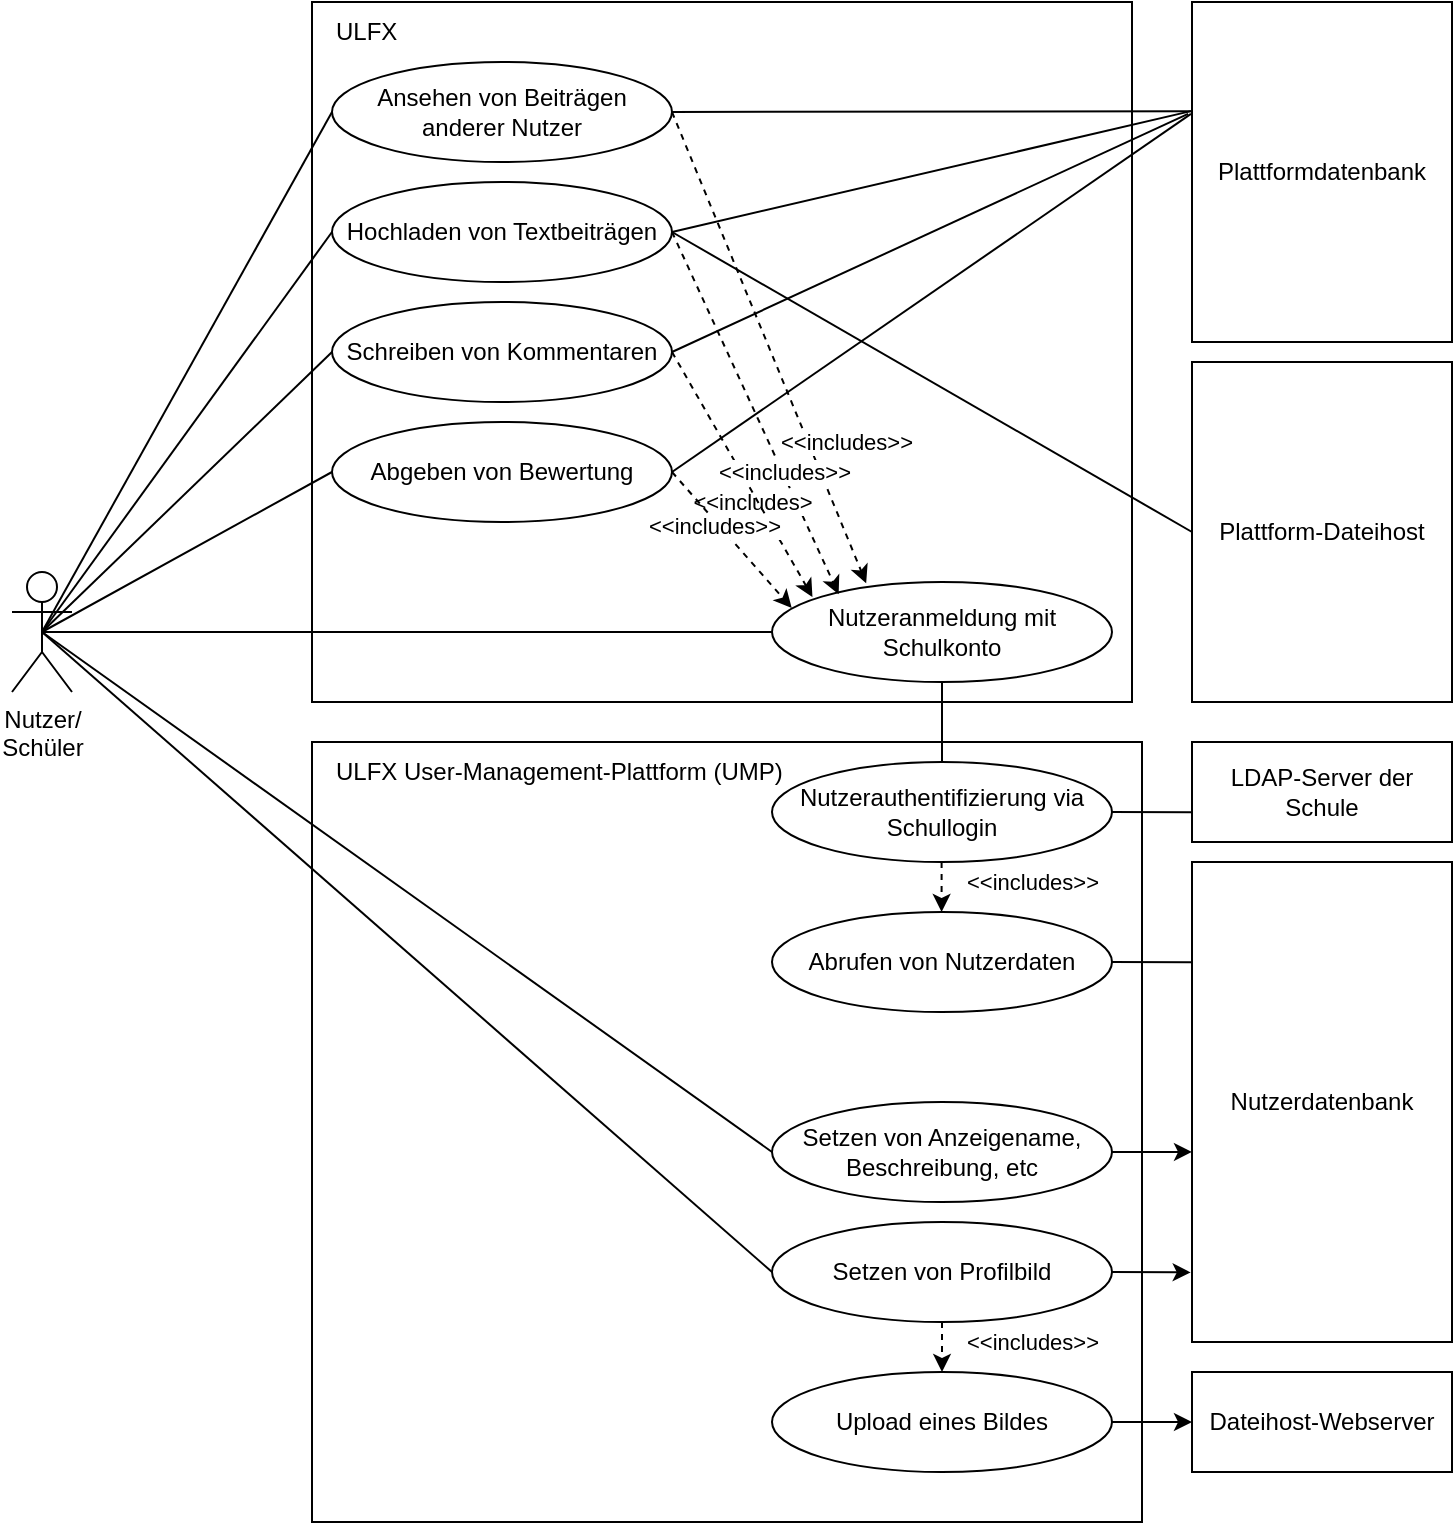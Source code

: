 <mxfile version="17.2.4" type="device"><diagram id="6qmla0ylQ88ybKYGIRtB" name="Seite-1"><mxGraphModel dx="1102" dy="865" grid="1" gridSize="10" guides="1" tooltips="1" connect="1" arrows="1" fold="1" page="1" pageScale="1" pageWidth="827" pageHeight="1169" math="0" shadow="0"><root><mxCell id="0"/><mxCell id="1" parent="0"/><mxCell id="U0qxjRxxlcd1XlXsWyBE-2" value="" style="whiteSpace=wrap;html=1;" parent="1" vertex="1"><mxGeometry x="200" y="100" width="410" height="350" as="geometry"/></mxCell><mxCell id="U0qxjRxxlcd1XlXsWyBE-3" value="ULFX" style="text;html=1;strokeColor=none;fillColor=none;align=left;verticalAlign=middle;whiteSpace=wrap;rounded=0;" parent="1" vertex="1"><mxGeometry x="210" y="100" width="70" height="30" as="geometry"/></mxCell><mxCell id="U0qxjRxxlcd1XlXsWyBE-4" value="Nutzeranmeldung mit Schulkonto" style="ellipse;whiteSpace=wrap;html=1;" parent="1" vertex="1"><mxGeometry x="430" y="390" width="170" height="50" as="geometry"/></mxCell><mxCell id="U0qxjRxxlcd1XlXsWyBE-9" value="Nutzer/ &lt;br&gt;Schüler" style="shape=umlActor;verticalLabelPosition=bottom;verticalAlign=top;html=1;outlineConnect=0;" parent="1" vertex="1"><mxGeometry x="50" y="385" width="30" height="60" as="geometry"/></mxCell><mxCell id="U0qxjRxxlcd1XlXsWyBE-10" value="" style="endArrow=none;html=1;rounded=0;exitX=0.5;exitY=0.5;exitDx=0;exitDy=0;exitPerimeter=0;entryX=0;entryY=0.5;entryDx=0;entryDy=0;" parent="1" source="U0qxjRxxlcd1XlXsWyBE-9" target="U0qxjRxxlcd1XlXsWyBE-4" edge="1"><mxGeometry width="50" height="50" relative="1" as="geometry"><mxPoint x="550" y="470" as="sourcePoint"/><mxPoint x="600" y="420" as="targetPoint"/></mxGeometry></mxCell><mxCell id="U0qxjRxxlcd1XlXsWyBE-11" value="" style="endArrow=none;html=1;rounded=0;entryX=0.5;entryY=0.5;entryDx=0;entryDy=0;entryPerimeter=0;exitX=0;exitY=0.5;exitDx=0;exitDy=0;" parent="1" source="U0qxjRxxlcd1XlXsWyBE-5" target="U0qxjRxxlcd1XlXsWyBE-9" edge="1"><mxGeometry width="50" height="50" relative="1" as="geometry"><mxPoint x="550" y="470" as="sourcePoint"/><mxPoint x="600" y="420" as="targetPoint"/></mxGeometry></mxCell><mxCell id="U0qxjRxxlcd1XlXsWyBE-12" value="" style="endArrow=none;html=1;rounded=0;exitX=0.5;exitY=0.5;exitDx=0;exitDy=0;exitPerimeter=0;entryX=0;entryY=0.5;entryDx=0;entryDy=0;" parent="1" source="U0qxjRxxlcd1XlXsWyBE-9" target="U0qxjRxxlcd1XlXsWyBE-6" edge="1"><mxGeometry width="50" height="50" relative="1" as="geometry"><mxPoint x="550" y="470" as="sourcePoint"/><mxPoint x="600" y="420" as="targetPoint"/></mxGeometry></mxCell><mxCell id="U0qxjRxxlcd1XlXsWyBE-13" value="" style="endArrow=none;html=1;rounded=0;exitX=0.5;exitY=0.5;exitDx=0;exitDy=0;exitPerimeter=0;entryX=0;entryY=0.5;entryDx=0;entryDy=0;" parent="1" source="U0qxjRxxlcd1XlXsWyBE-9" target="U0qxjRxxlcd1XlXsWyBE-7" edge="1"><mxGeometry width="50" height="50" relative="1" as="geometry"><mxPoint x="550" y="470" as="sourcePoint"/><mxPoint x="600" y="420" as="targetPoint"/></mxGeometry></mxCell><mxCell id="U0qxjRxxlcd1XlXsWyBE-14" value="" style="endArrow=none;html=1;rounded=0;entryX=0.5;entryY=0.5;entryDx=0;entryDy=0;entryPerimeter=0;exitX=0;exitY=0.5;exitDx=0;exitDy=0;" parent="1" source="U0qxjRxxlcd1XlXsWyBE-8" target="U0qxjRxxlcd1XlXsWyBE-9" edge="1"><mxGeometry width="50" height="50" relative="1" as="geometry"><mxPoint x="550" y="470" as="sourcePoint"/><mxPoint x="600" y="420" as="targetPoint"/></mxGeometry></mxCell><mxCell id="U0qxjRxxlcd1XlXsWyBE-15" value="" style="endArrow=classic;html=1;rounded=0;exitX=1;exitY=0.5;exitDx=0;exitDy=0;entryX=0.277;entryY=0.012;entryDx=0;entryDy=0;dashed=1;entryPerimeter=0;" parent="1" source="U0qxjRxxlcd1XlXsWyBE-5" target="U0qxjRxxlcd1XlXsWyBE-4" edge="1"><mxGeometry width="50" height="50" relative="1" as="geometry"><mxPoint x="550" y="490" as="sourcePoint"/><mxPoint x="600" y="440" as="targetPoint"/></mxGeometry></mxCell><mxCell id="U0qxjRxxlcd1XlXsWyBE-22" value="&amp;lt;&amp;lt;includes&amp;gt;&amp;gt;" style="edgeLabel;html=1;align=center;verticalAlign=middle;resizable=0;points=[];" parent="U0qxjRxxlcd1XlXsWyBE-15" vertex="1" connectable="0"><mxGeometry x="-0.174" y="1" relative="1" as="geometry"><mxPoint x="46" y="68" as="offset"/></mxGeometry></mxCell><mxCell id="U0qxjRxxlcd1XlXsWyBE-16" value="" style="endArrow=classic;html=1;rounded=0;exitX=1;exitY=0.5;exitDx=0;exitDy=0;entryX=0.196;entryY=0.122;entryDx=0;entryDy=0;dashed=1;entryPerimeter=0;" parent="1" source="U0qxjRxxlcd1XlXsWyBE-6" target="U0qxjRxxlcd1XlXsWyBE-4" edge="1"><mxGeometry width="50" height="50" relative="1" as="geometry"><mxPoint x="390" y="235" as="sourcePoint"/><mxPoint x="509" y="200" as="targetPoint"/></mxGeometry></mxCell><mxCell id="U0qxjRxxlcd1XlXsWyBE-21" value="&amp;lt;&amp;lt;includes&amp;gt;" style="edgeLabel;html=1;align=center;verticalAlign=middle;resizable=0;points=[];" parent="U0qxjRxxlcd1XlXsWyBE-16" vertex="1" connectable="0"><mxGeometry x="0.237" y="-2" relative="1" as="geometry"><mxPoint x="-10" y="22" as="offset"/></mxGeometry></mxCell><mxCell id="U0qxjRxxlcd1XlXsWyBE-17" value="" style="endArrow=classic;html=1;rounded=0;exitX=1;exitY=0.5;exitDx=0;exitDy=0;dashed=1;entryX=0.119;entryY=0.15;entryDx=0;entryDy=0;entryPerimeter=0;" parent="1" source="U0qxjRxxlcd1XlXsWyBE-7" target="U0qxjRxxlcd1XlXsWyBE-4" edge="1"><mxGeometry width="50" height="50" relative="1" as="geometry"><mxPoint x="390" y="295" as="sourcePoint"/><mxPoint x="500" y="190" as="targetPoint"/></mxGeometry></mxCell><mxCell id="U0qxjRxxlcd1XlXsWyBE-20" value="&amp;lt;&amp;lt;includes&amp;gt;&amp;gt;" style="edgeLabel;html=1;align=center;verticalAlign=middle;resizable=0;points=[];" parent="U0qxjRxxlcd1XlXsWyBE-17" vertex="1" connectable="0"><mxGeometry x="-0.17" y="1" relative="1" as="geometry"><mxPoint x="26" y="9" as="offset"/></mxGeometry></mxCell><mxCell id="U0qxjRxxlcd1XlXsWyBE-18" value="" style="endArrow=classic;html=1;rounded=0;exitX=1;exitY=0.5;exitDx=0;exitDy=0;dashed=1;entryX=0.058;entryY=0.26;entryDx=0;entryDy=0;entryPerimeter=0;" parent="1" source="U0qxjRxxlcd1XlXsWyBE-8" target="U0qxjRxxlcd1XlXsWyBE-4" edge="1"><mxGeometry width="50" height="50" relative="1" as="geometry"><mxPoint x="390" y="355" as="sourcePoint"/><mxPoint x="490" y="190" as="targetPoint"/></mxGeometry></mxCell><mxCell id="U0qxjRxxlcd1XlXsWyBE-19" value="&amp;lt;&amp;lt;includes&amp;gt;&amp;gt;" style="edgeLabel;html=1;align=center;verticalAlign=middle;resizable=0;points=[];" parent="U0qxjRxxlcd1XlXsWyBE-18" vertex="1" connectable="0"><mxGeometry x="-0.248" y="-2" relative="1" as="geometry"><mxPoint as="offset"/></mxGeometry></mxCell><mxCell id="U0qxjRxxlcd1XlXsWyBE-23" value="" style="whiteSpace=wrap;html=1;imageAspect=0;resizeWidth=1;resizeHeight=1;" parent="1" vertex="1"><mxGeometry x="640" y="470" width="130" height="50" as="geometry"/></mxCell><mxCell id="U0qxjRxxlcd1XlXsWyBE-24" value="LDAP-Server der Schule" style="text;html=1;strokeColor=none;fillColor=none;align=center;verticalAlign=middle;whiteSpace=wrap;rounded=0;" parent="1" vertex="1"><mxGeometry x="640" y="470" width="130" height="50" as="geometry"/></mxCell><mxCell id="U0qxjRxxlcd1XlXsWyBE-25" value="Nutzerdatenbank" style="whiteSpace=wrap;html=1;imageAspect=0;resizeWidth=1;resizeHeight=1;" parent="1" vertex="1"><mxGeometry x="640" y="530" width="130" height="240" as="geometry"/></mxCell><mxCell id="U0qxjRxxlcd1XlXsWyBE-35" value="" style="whiteSpace=wrap;html=1;" parent="1" vertex="1"><mxGeometry x="200" y="470" width="415" height="390" as="geometry"/></mxCell><mxCell id="U0qxjRxxlcd1XlXsWyBE-36" value="ULFX User-Management-Plattform (UMP)" style="text;html=1;strokeColor=none;fillColor=none;align=left;verticalAlign=middle;whiteSpace=wrap;rounded=0;" parent="1" vertex="1"><mxGeometry x="210" y="470" width="240" height="30" as="geometry"/></mxCell><mxCell id="U0qxjRxxlcd1XlXsWyBE-37" value="Abrufen von Nutzerdaten" style="ellipse;whiteSpace=wrap;html=1;" parent="1" vertex="1"><mxGeometry x="430" y="555" width="170" height="50" as="geometry"/></mxCell><mxCell id="U0qxjRxxlcd1XlXsWyBE-39" value="" style="endArrow=none;html=1;rounded=0;exitX=1;exitY=0.5;exitDx=0;exitDy=0;entryX=-0.002;entryY=0.209;entryDx=0;entryDy=0;entryPerimeter=0;" parent="1" source="U0qxjRxxlcd1XlXsWyBE-37" target="U0qxjRxxlcd1XlXsWyBE-25" edge="1"><mxGeometry width="50" height="50" relative="1" as="geometry"><mxPoint x="530" y="395" as="sourcePoint"/><mxPoint x="650" y="540" as="targetPoint"/></mxGeometry></mxCell><mxCell id="U0qxjRxxlcd1XlXsWyBE-5" value="Ansehen von Beiträgen anderer Nutzer" style="ellipse;whiteSpace=wrap;html=1;" parent="1" vertex="1"><mxGeometry x="210" y="130" width="170" height="50" as="geometry"/></mxCell><mxCell id="U0qxjRxxlcd1XlXsWyBE-6" value="Hochladen von Textbeiträgen" style="ellipse;whiteSpace=wrap;html=1;" parent="1" vertex="1"><mxGeometry x="210" y="190" width="170" height="50" as="geometry"/></mxCell><mxCell id="U0qxjRxxlcd1XlXsWyBE-7" value="Schreiben von Kommentaren" style="ellipse;whiteSpace=wrap;html=1;" parent="1" vertex="1"><mxGeometry x="210" y="250" width="170" height="50" as="geometry"/></mxCell><mxCell id="U0qxjRxxlcd1XlXsWyBE-8" value="Abgeben von Bewertung" style="ellipse;whiteSpace=wrap;html=1;" parent="1" vertex="1"><mxGeometry x="210" y="310" width="170" height="50" as="geometry"/></mxCell><mxCell id="U0qxjRxxlcd1XlXsWyBE-41" value="Setzen von Anzeigename, Beschreibung, etc" style="ellipse;whiteSpace=wrap;html=1;" parent="1" vertex="1"><mxGeometry x="430" y="650" width="170" height="50" as="geometry"/></mxCell><mxCell id="U0qxjRxxlcd1XlXsWyBE-42" value="Setzen von Profilbild" style="ellipse;whiteSpace=wrap;html=1;" parent="1" vertex="1"><mxGeometry x="430" y="710" width="170" height="50" as="geometry"/></mxCell><mxCell id="U0qxjRxxlcd1XlXsWyBE-43" value="Upload eines Bildes" style="ellipse;whiteSpace=wrap;html=1;" parent="1" vertex="1"><mxGeometry x="430" y="785" width="170" height="50" as="geometry"/></mxCell><mxCell id="U0qxjRxxlcd1XlXsWyBE-44" value="Dateihost-Webserver" style="whiteSpace=wrap;html=1;imageAspect=0;resizeWidth=1;resizeHeight=1;" parent="1" vertex="1"><mxGeometry x="640" y="785" width="130" height="50" as="geometry"/></mxCell><mxCell id="U0qxjRxxlcd1XlXsWyBE-46" value="" style="endArrow=classic;html=1;rounded=0;exitX=0.5;exitY=1;exitDx=0;exitDy=0;dashed=1;entryX=0.5;entryY=0;entryDx=0;entryDy=0;" parent="1" source="U0qxjRxxlcd1XlXsWyBE-42" target="U0qxjRxxlcd1XlXsWyBE-43" edge="1"><mxGeometry width="50" height="50" relative="1" as="geometry"><mxPoint x="509" y="105" as="sourcePoint"/><mxPoint x="509" y="375" as="targetPoint"/></mxGeometry></mxCell><mxCell id="U0qxjRxxlcd1XlXsWyBE-47" value="&amp;lt;&amp;lt;includes&amp;gt;&amp;gt;" style="edgeLabel;html=1;align=center;verticalAlign=middle;resizable=0;points=[];" parent="U0qxjRxxlcd1XlXsWyBE-46" vertex="1" connectable="0"><mxGeometry x="-0.248" y="-2" relative="1" as="geometry"><mxPoint x="47" as="offset"/></mxGeometry></mxCell><mxCell id="U0qxjRxxlcd1XlXsWyBE-48" value="" style="endArrow=classic;html=1;rounded=0;exitX=1;exitY=0.5;exitDx=0;exitDy=0;entryX=0;entryY=0.5;entryDx=0;entryDy=0;" parent="1" source="U0qxjRxxlcd1XlXsWyBE-43" target="U0qxjRxxlcd1XlXsWyBE-44" edge="1"><mxGeometry width="50" height="50" relative="1" as="geometry"><mxPoint x="530" y="495" as="sourcePoint"/><mxPoint x="580" y="445" as="targetPoint"/></mxGeometry></mxCell><mxCell id="U0qxjRxxlcd1XlXsWyBE-49" value="" style="endArrow=none;html=1;rounded=0;entryX=0.5;entryY=0.5;entryDx=0;entryDy=0;entryPerimeter=0;exitX=0;exitY=0.5;exitDx=0;exitDy=0;" parent="1" source="U0qxjRxxlcd1XlXsWyBE-41" target="U0qxjRxxlcd1XlXsWyBE-9" edge="1"><mxGeometry width="50" height="50" relative="1" as="geometry"><mxPoint x="530" y="570" as="sourcePoint"/><mxPoint x="580" y="520" as="targetPoint"/></mxGeometry></mxCell><mxCell id="U0qxjRxxlcd1XlXsWyBE-50" value="" style="endArrow=none;html=1;rounded=0;entryX=0.5;entryY=0.5;entryDx=0;entryDy=0;entryPerimeter=0;exitX=0;exitY=0.5;exitDx=0;exitDy=0;" parent="1" source="U0qxjRxxlcd1XlXsWyBE-42" target="U0qxjRxxlcd1XlXsWyBE-9" edge="1"><mxGeometry width="50" height="50" relative="1" as="geometry"><mxPoint x="530" y="570" as="sourcePoint"/><mxPoint x="580" y="520" as="targetPoint"/></mxGeometry></mxCell><mxCell id="U0qxjRxxlcd1XlXsWyBE-53" value="" style="endArrow=classic;html=1;rounded=0;exitX=1;exitY=0.5;exitDx=0;exitDy=0;entryX=0;entryY=0.604;entryDx=0;entryDy=0;entryPerimeter=0;" parent="1" source="U0qxjRxxlcd1XlXsWyBE-41" target="U0qxjRxxlcd1XlXsWyBE-25" edge="1"><mxGeometry width="50" height="50" relative="1" as="geometry"><mxPoint x="530" y="595" as="sourcePoint"/><mxPoint x="580" y="545" as="targetPoint"/></mxGeometry></mxCell><mxCell id="U0qxjRxxlcd1XlXsWyBE-54" value="" style="endArrow=classic;html=1;rounded=0;exitX=1;exitY=0.5;exitDx=0;exitDy=0;entryX=-0.005;entryY=0.855;entryDx=0;entryDy=0;entryPerimeter=0;" parent="1" source="U0qxjRxxlcd1XlXsWyBE-42" target="U0qxjRxxlcd1XlXsWyBE-25" edge="1"><mxGeometry width="50" height="50" relative="1" as="geometry"><mxPoint x="530" y="595" as="sourcePoint"/><mxPoint x="640" y="660" as="targetPoint"/></mxGeometry></mxCell><mxCell id="U0qxjRxxlcd1XlXsWyBE-56" value="Plattformdatenbank" style="whiteSpace=wrap;html=1;imageAspect=0;resizeWidth=1;resizeHeight=1;" parent="1" vertex="1"><mxGeometry x="640" y="100" width="130" height="170" as="geometry"/></mxCell><mxCell id="U0qxjRxxlcd1XlXsWyBE-58" value="Plattform-Dateihost" style="whiteSpace=wrap;html=1;imageAspect=0;resizeWidth=1;resizeHeight=1;" parent="1" vertex="1"><mxGeometry x="640" y="280" width="130" height="170" as="geometry"/></mxCell><mxCell id="U0qxjRxxlcd1XlXsWyBE-59" value="" style="endArrow=none;html=1;rounded=0;exitX=1;exitY=0.5;exitDx=0;exitDy=0;entryX=0;entryY=0.5;entryDx=0;entryDy=0;" parent="1" source="U0qxjRxxlcd1XlXsWyBE-6" target="U0qxjRxxlcd1XlXsWyBE-58" edge="1"><mxGeometry width="50" height="50" relative="1" as="geometry"><mxPoint x="410" y="410" as="sourcePoint"/><mxPoint x="460" y="360" as="targetPoint"/></mxGeometry></mxCell><mxCell id="U0qxjRxxlcd1XlXsWyBE-65" value="Nutzerauthentifizierung via Schullogin" style="ellipse;whiteSpace=wrap;html=1;" parent="1" vertex="1"><mxGeometry x="430" y="480" width="170" height="50" as="geometry"/></mxCell><mxCell id="U0qxjRxxlcd1XlXsWyBE-66" value="" style="endArrow=none;html=1;rounded=0;entryX=0.5;entryY=0;entryDx=0;entryDy=0;exitX=0.5;exitY=1;exitDx=0;exitDy=0;endFill=0;" parent="1" source="U0qxjRxxlcd1XlXsWyBE-4" target="U0qxjRxxlcd1XlXsWyBE-65" edge="1"><mxGeometry width="50" height="50" relative="1" as="geometry"><mxPoint x="410" y="550" as="sourcePoint"/><mxPoint x="460" y="500" as="targetPoint"/></mxGeometry></mxCell><mxCell id="U0qxjRxxlcd1XlXsWyBE-67" value="" style="endArrow=none;html=1;rounded=0;entryX=1;entryY=0.5;entryDx=0;entryDy=0;exitX=0.002;exitY=0.702;exitDx=0;exitDy=0;exitPerimeter=0;" parent="1" source="U0qxjRxxlcd1XlXsWyBE-24" target="U0qxjRxxlcd1XlXsWyBE-65" edge="1"><mxGeometry width="50" height="50" relative="1" as="geometry"><mxPoint x="410" y="570" as="sourcePoint"/><mxPoint x="460" y="520" as="targetPoint"/></mxGeometry></mxCell><mxCell id="U0qxjRxxlcd1XlXsWyBE-68" value="" style="endArrow=classic;html=1;rounded=0;exitX=0.5;exitY=1;exitDx=0;exitDy=0;dashed=1;entryX=0.5;entryY=0;entryDx=0;entryDy=0;" parent="1" edge="1"><mxGeometry width="50" height="50" relative="1" as="geometry"><mxPoint x="514.8" y="530" as="sourcePoint"/><mxPoint x="514.8" y="555" as="targetPoint"/></mxGeometry></mxCell><mxCell id="U0qxjRxxlcd1XlXsWyBE-69" value="&amp;lt;&amp;lt;includes&amp;gt;&amp;gt;" style="edgeLabel;html=1;align=center;verticalAlign=middle;resizable=0;points=[];" parent="U0qxjRxxlcd1XlXsWyBE-68" vertex="1" connectable="0"><mxGeometry x="-0.248" y="-2" relative="1" as="geometry"><mxPoint x="47" as="offset"/></mxGeometry></mxCell><mxCell id="U0qxjRxxlcd1XlXsWyBE-72" value="" style="endArrow=none;html=1;rounded=0;entryX=1;entryY=0.5;entryDx=0;entryDy=0;exitX=0;exitY=0.321;exitDx=0;exitDy=0;exitPerimeter=0;" parent="1" source="U0qxjRxxlcd1XlXsWyBE-56" target="U0qxjRxxlcd1XlXsWyBE-5" edge="1"><mxGeometry width="50" height="50" relative="1" as="geometry"><mxPoint x="320" y="330" as="sourcePoint"/><mxPoint x="370" y="280" as="targetPoint"/></mxGeometry></mxCell><mxCell id="U0qxjRxxlcd1XlXsWyBE-73" value="" style="endArrow=none;html=1;rounded=0;entryX=1;entryY=0.5;entryDx=0;entryDy=0;exitX=-0.004;exitY=0.321;exitDx=0;exitDy=0;exitPerimeter=0;" parent="1" source="U0qxjRxxlcd1XlXsWyBE-56" target="U0qxjRxxlcd1XlXsWyBE-6" edge="1"><mxGeometry width="50" height="50" relative="1" as="geometry"><mxPoint x="650" y="164.57" as="sourcePoint"/><mxPoint x="390" y="165" as="targetPoint"/></mxGeometry></mxCell><mxCell id="U0qxjRxxlcd1XlXsWyBE-74" value="" style="endArrow=none;html=1;rounded=0;entryX=1;entryY=0.5;entryDx=0;entryDy=0;exitX=-0.015;exitY=0.329;exitDx=0;exitDy=0;exitPerimeter=0;" parent="1" source="U0qxjRxxlcd1XlXsWyBE-56" target="U0qxjRxxlcd1XlXsWyBE-7" edge="1"><mxGeometry width="50" height="50" relative="1" as="geometry"><mxPoint x="649.48" y="164.57" as="sourcePoint"/><mxPoint x="390" y="225" as="targetPoint"/></mxGeometry></mxCell><mxCell id="U0qxjRxxlcd1XlXsWyBE-75" value="" style="endArrow=none;html=1;rounded=0;entryX=1;entryY=0.5;entryDx=0;entryDy=0;exitX=-0.004;exitY=0.329;exitDx=0;exitDy=0;exitPerimeter=0;" parent="1" source="U0qxjRxxlcd1XlXsWyBE-56" target="U0qxjRxxlcd1XlXsWyBE-8" edge="1"><mxGeometry width="50" height="50" relative="1" as="geometry"><mxPoint x="648.05" y="165.93" as="sourcePoint"/><mxPoint x="390" y="285" as="targetPoint"/></mxGeometry></mxCell></root></mxGraphModel></diagram></mxfile>